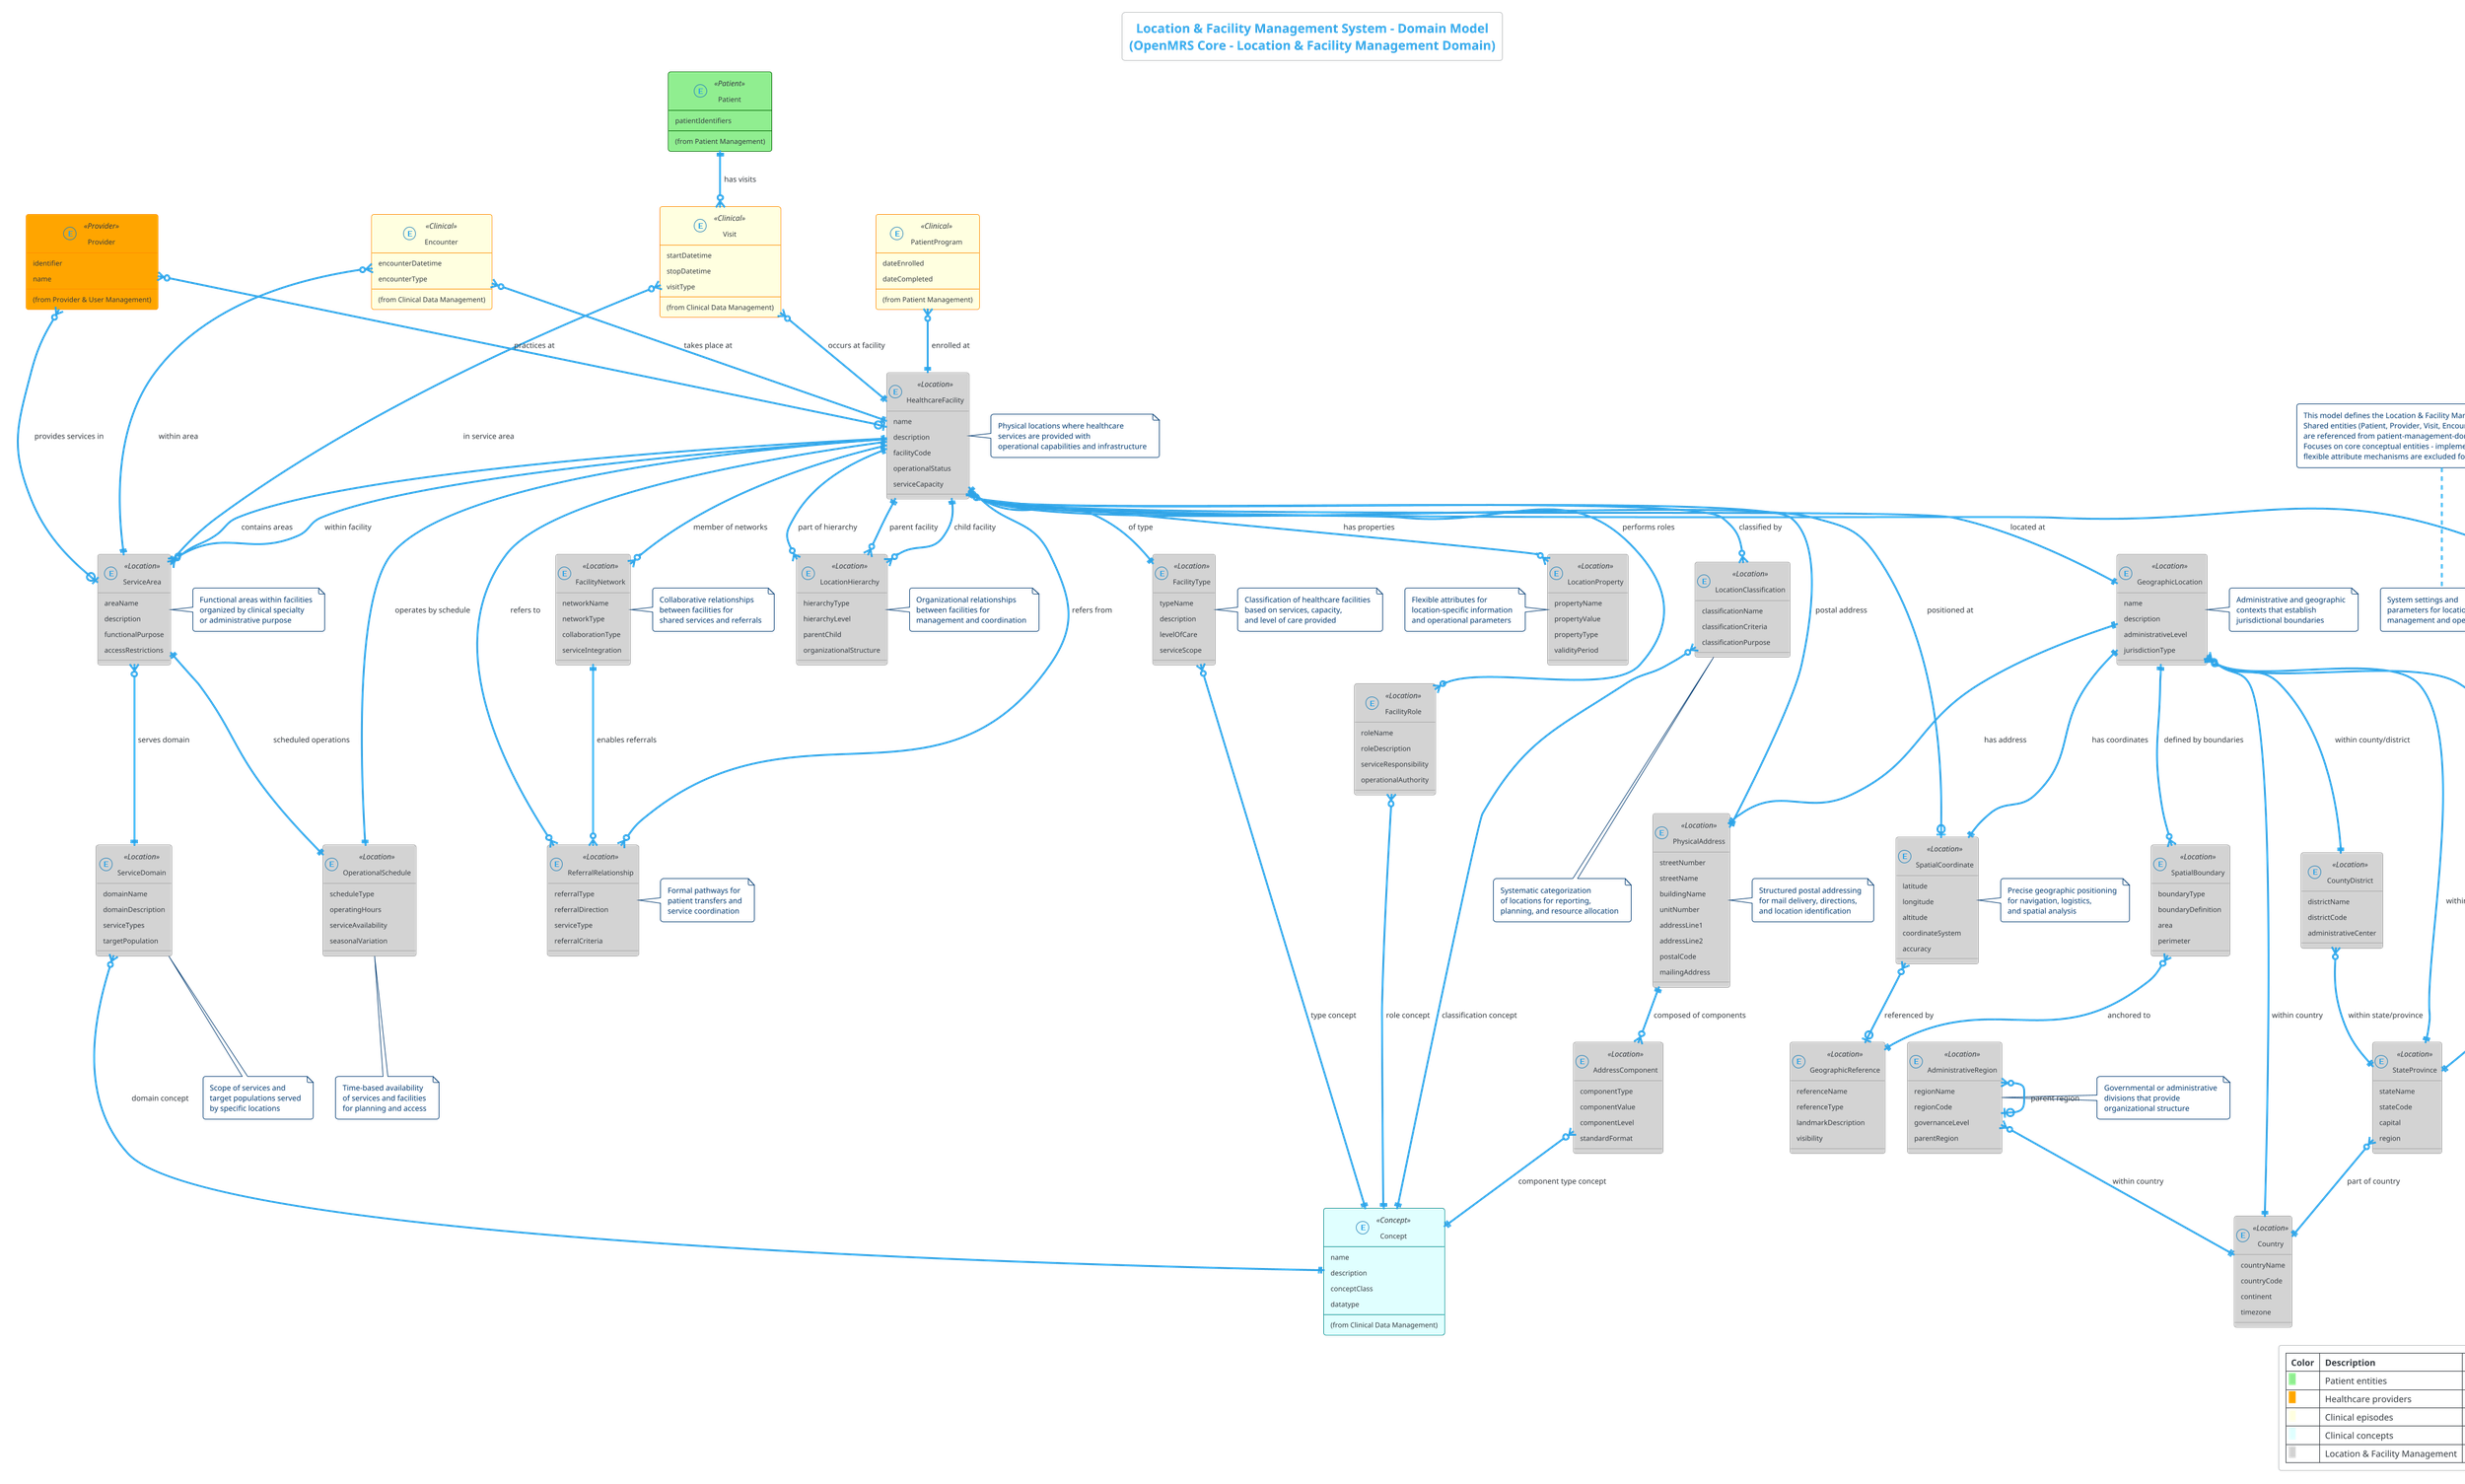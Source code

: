 @startuml Location & Facility Management System - Domain Model
!theme cerulean-outline
title Location & Facility Management System - Domain Model\n(OpenMRS Core - Location & Facility Management Domain)

' This model defines the conceptual domain entities for Location & Facility Management
' References shared entities from: patient-management-domain-model.puml
' Focuses on conceptual entities without database-specific implementation details

' Define entity colors and styles - consistent with other domain models
' Color Legend - aligned with DOMAIN_COLOR_STANDARDS.md:
' - LightGreen (Patient): Patient-specific entities (from Patient Management)
' - Orange (Provider): Healthcare provider entities (from Patient Management)
' - LightYellow (Clinical): Clinical care episode entities (from Patient Management)
' - LightCyan (Concept): Clinical vocabulary and concept entities (from Patient Management)
' - LightGray (Location): All Location & Facility Management entities (Location & Facility Management Domain)

skinparam class {
    ' Shared entities from other domain models
    BackgroundColor<<Patient>> LightGreen
    BackgroundColor<<Provider>> Orange
    BackgroundColor<<Clinical>> LightYellow
    BackgroundColor<<Concept>> LightCyan
    
    ' Location & Facility Management specific entities - all use same color
    BackgroundColor<<Location>> LightGray
    
    ' Border colors for better distinction
    BorderColor<<Patient>> DarkGreen
    BorderColor<<Provider>> DarkOrange
    BorderColor<<Clinical>> DarkOrange
    BorderColor<<Concept>> DarkCyan
    BorderColor<<Location>> DarkGray
}

' === SHARED ENTITIES (referenced from other domain models) ===
entity Patient <<Patient>> {
    patientIdentifiers
    (from Patient Management)
}

entity Provider <<Provider>> {
    identifier
    name
    (from Provider & User Management)
}

entity Visit <<Clinical>> {
    startDatetime
    stopDatetime
    visitType
    (from Clinical Data Management)
}

entity Encounter <<Clinical>> {
    encounterDatetime
    encounterType
    (from Clinical Data Management)
}

entity PatientProgram <<Clinical>> {
    dateEnrolled
    dateCompleted
    (from Patient Management)
}

entity Concept <<Concept>> {
    name
    description
    conceptClass
    datatype
    (from Clinical Data Management)
}

' === LOCATION & FACILITY MANAGEMENT CORE ENTITIES ===

' Core Location Entity
entity HealthcareFacility <<Location>> {
    name
    description
    facilityCode
    operationalStatus
    serviceCapacity
}

entity FacilityType <<Location>> {
    typeName
    description
    levelOfCare
    serviceScope
}

entity ServiceArea <<Location>> {
    areaName
    description
    functionalPurpose
    accessRestrictions
}

' Geographic and Administrative Entities
entity GeographicLocation <<Location>> {
    name
    description
    administrativeLevel
    jurisdictionType
}

entity AdministrativeRegion <<Location>> {
    regionName
    regionCode
    governanceLevel
    parentRegion
}

entity Country <<Location>> {
    countryName
    countryCode
    continent
    timezone
}

entity StateProvince <<Location>> {
    stateName
    stateCode
    capital
    region
}

entity CityVillage <<Location>> {
    cityName
    municipalityType
    population
    urbanRural
}

entity CountyDistrict <<Location>> {
    districtName
    districtCode
    administrativeCenter
}

' Spatial and Coordinate Entities
entity SpatialCoordinate <<Location>> {
    latitude
    longitude
    altitude
    coordinateSystem
    accuracy
}

entity SpatialBoundary <<Location>> {
    boundaryType
    boundaryDefinition
    area
    perimeter
}

entity GeographicReference <<Location>> {
    referenceName
    referenceType
    landmarkDescription
    visibility
}

' Physical Address Components
entity PhysicalAddress <<Location>> {
    streetNumber
    streetName
    buildingName
    unitNumber
    addressLine1
    addressLine2
    postalCode
    mailingAddress
}

entity AddressComponent <<Location>> {
    componentType
    componentValue
    componentLevel
    standardFormat
}

' Location Categorization and Classification
entity LocationClassification <<Location>> {
    classificationName
    classificationCriteria
    classificationPurpose
}

entity FacilityRole <<Location>> {
    roleName
    roleDescription
    serviceResponsibility
    operationalAuthority
}

entity ServiceDomain <<Location>> {
    domainName
    domainDescription
    serviceTypes
    targetPopulation
}

' Location Relationships and Hierarchy
entity LocationHierarchy <<Location>> {
    hierarchyType
    hierarchyLevel
    parentChild
    organizationalStructure
}

entity FacilityNetwork <<Location>> {
    networkName
    networkType
    collaborationType
    serviceIntegration
}

entity ReferralRelationship <<Location>> {
    referralType
    referralDirection
    serviceType
    referralCriteria
}

' Location Attributes and Extensions
entity LocationProperty <<Location>> {
    propertyName
    propertyValue
    propertyType
    validityPeriod
}

entity LocationConfiguration <<Location>> {
    configurationName
    configurationValue
    configurationType
    applicationScope
}

entity OperationalSchedule <<Location>> {
    scheduleType
    operatingHours
    serviceAvailability
    seasonalVariation
}

' === RELATIONSHIPS ===

' Core Location and Facility Relationships
HealthcareFacility }o--|| FacilityType : "of type"
HealthcareFacility ||--o{ ServiceArea : "contains areas"
HealthcareFacility }o--|| GeographicLocation : "located at"
ServiceArea }o--|| HealthcareFacility : "within facility"
ServiceArea }o--|| ServiceDomain : "serves domain"

' Geographic and Administrative Relationships
GeographicLocation }o--|| Country : "within country"
GeographicLocation }o--|| StateProvince : "within state/province"
GeographicLocation }o--|| CityVillage : "within city/village"
GeographicLocation }o--|| CountyDistrict : "within county/district"
AdministrativeRegion }o--|| Country : "within country"
AdministrativeRegion }o--o| AdministrativeRegion : "parent region"
StateProvince }o--|| Country : "part of country"
CityVillage }o--|| StateProvince : "within state/province"
CountyDistrict }o--|| StateProvince : "within state/province"

' Spatial and Coordinate Relationships
GeographicLocation ||--|| SpatialCoordinate : "has coordinates"
HealthcareFacility ||--o| SpatialCoordinate : "positioned at"
GeographicLocation ||--o{ SpatialBoundary : "defined by boundaries"
SpatialCoordinate }o--o| GeographicReference : "referenced by"
SpatialBoundary }o--|| GeographicReference : "anchored to"

' Physical Address Relationships
GeographicLocation ||--|| PhysicalAddress : "has address"
HealthcareFacility ||--|| PhysicalAddress : "postal address"
PhysicalAddress ||--o{ AddressComponent : "composed of components"
AddressComponent }o--|| Concept : "component type concept"

' Location Classification and Organization
HealthcareFacility ||--o{ LocationClassification : "classified by"
HealthcareFacility ||--o{ FacilityRole : "performs roles"
FacilityType }o--|| Concept : "type concept"
LocationClassification }o--|| Concept : "classification concept"
FacilityRole }o--|| Concept : "role concept"
ServiceDomain }o--|| Concept : "domain concept"

' Location Hierarchy and Network Relationships
HealthcareFacility ||--o{ LocationHierarchy : "part of hierarchy"
LocationHierarchy }o--|| HealthcareFacility : "parent facility"
LocationHierarchy }o--|| HealthcareFacility : "child facility"
HealthcareFacility ||--o{ FacilityNetwork : "member of networks"
FacilityNetwork ||--o{ ReferralRelationship : "enables referrals"
ReferralRelationship }o--|| HealthcareFacility : "refers from"
ReferralRelationship }o--|| HealthcareFacility : "refers to"

' Location Configuration and Properties
HealthcareFacility ||--o{ LocationProperty : "has properties"
HealthcareFacility ||--|| LocationConfiguration : "configured by"
HealthcareFacility ||--|| OperationalSchedule : "operates by schedule"
ServiceArea ||--|| OperationalSchedule : "scheduled operations"

' Shared Entity Relationships (from other domain models)
Patient ||--o{ Visit : "has visits"
Visit }o--|| HealthcareFacility : "occurs at facility"
Visit }o--|| ServiceArea : "in service area"
Encounter }o--|| HealthcareFacility : "takes place at"
Encounter }o--|| ServiceArea : "within area"
Provider }o--o| HealthcareFacility : "practices at"
Provider }o--o| ServiceArea : "provides services in"
PatientProgram }o--|| HealthcareFacility : "enrolled at"

' === DOMAIN NOTES ===
note right of HealthcareFacility : Physical locations where healthcare\nservices are provided with\noperational capabilities and infrastructure
note right of FacilityType : Classification of healthcare facilities\nbased on services, capacity,\nand level of care provided
note right of ServiceArea : Functional areas within facilities\norganized by clinical specialty\nor administrative purpose
note right of GeographicLocation : Administrative and geographic\ncontexts that establish\njurisdictional boundaries
note right of AdministrativeRegion : Governmental or administrative\ndivisions that provide\norganizational structure
note right of SpatialCoordinate : Precise geographic positioning\nfor navigation, logistics,\nand spatial analysis
note right of PhysicalAddress : Structured postal addressing\nfor mail delivery, directions,\nand location identification
note right of LocationHierarchy : Organizational relationships\nbetween facilities for\nmanagement and coordination
note right of FacilityNetwork : Collaborative relationships\nbetween facilities for\nshared services and referrals
note right of ReferralRelationship : Formal pathways for\npatient transfers and\nservice coordination
note bottom of LocationClassification : Systematic categorization\nof locations for reporting,\nplanning, and resource allocation
note bottom of ServiceDomain : Scope of services and\ntarget populations served\nby specific locations
note bottom of OperationalSchedule : Time-based availability\nof services and facilities\nfor planning and access
note left of LocationProperty : Flexible attributes for\nlocation-specific information\nand operational parameters
note left of LocationConfiguration : System settings and\nparameters for location\nmanagement and operations

' Reference note
note top : This model defines the Location & Facility Management domain entities.\nShared entities (Patient, Provider, Visit, Encounter, PatientProgram, Concept)\nare referenced from patient-management-domain-model.puml.\nFocuses on core conceptual entities - implementation details like\nflexible attribute mechanisms are excluded for conceptual clarity.

' Color Legend Table
legend right
|= Color |= Description |= Domain |
|<back:LightGreen>   </back>| Patient entities | Patient Management |
|<back:Orange>   </back>| Healthcare providers | Patient Management |
|<back:LightYellow>   </back>| Clinical episodes | Patient Management |
|<back:LightCyan>   </back>| Clinical concepts | Patient Management |
|<back:LightGray>   </back>| Location & Facility Management | Location & Facility Management |
endlegend

@enduml
